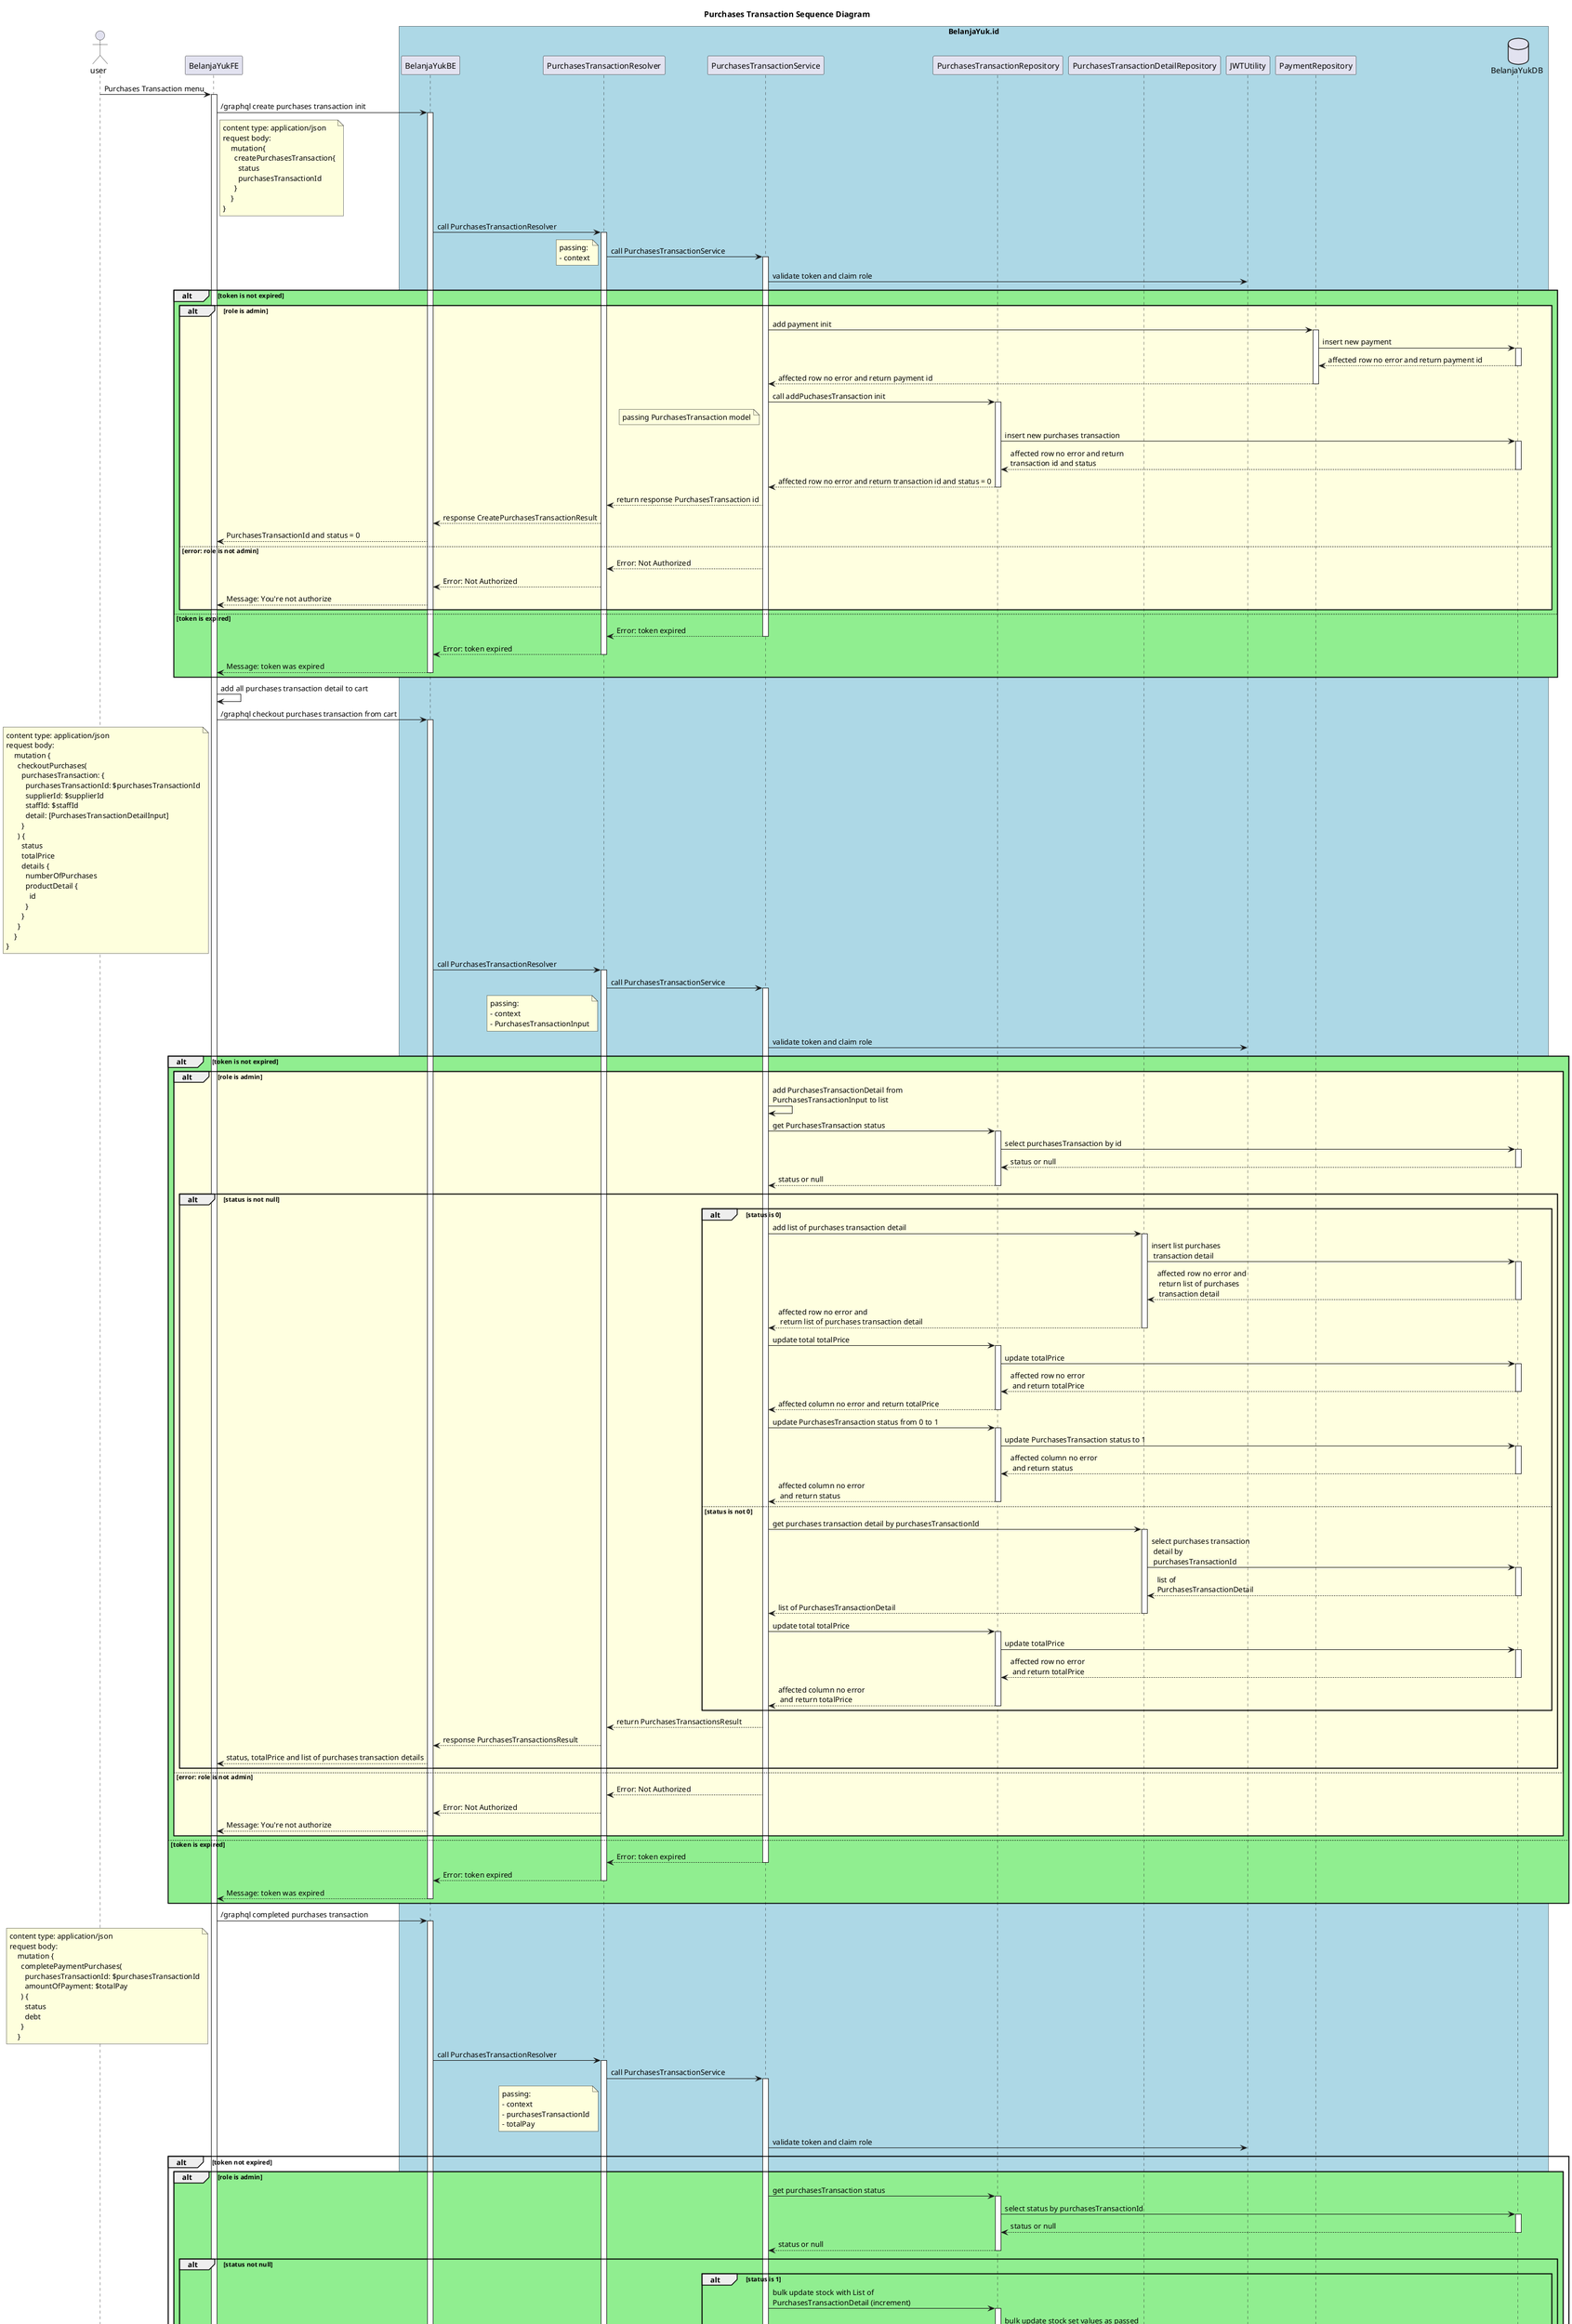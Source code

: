 @startuml
title: Purchases Transaction Sequence Diagram
actor user
participant BelanjaYukFE
database BelanjaYukDB
box "BelanjaYuk.id" #LightBlue
participant BelanjaYukBE
participant PurchasesTransactionResolver
participant PurchasesTransactionService
participant PurchasesTransactionRepository
participant PurchasesTransactionDetailRepository
participant JWTUtility
participant PaymentRepository
participant BelanjaYukDB
end box
user -> BelanjaYukFE ++ : Purchases Transaction menu
BelanjaYukFE -> BelanjaYukBE ++ : /graphql create purchases transaction init
    note right of BelanjaYukFE
    content type: application/json
    request body:
        mutation{
          createPurchasesTransaction{
            status
            purchasesTransactionId
          }
        }
    }
    end note
BelanjaYukBE -> PurchasesTransactionResolver ++ : call PurchasesTransactionResolver
PurchasesTransactionResolver -> PurchasesTransactionService ++ : call PurchasesTransactionService
    note left
    passing:
    - context
    end note
PurchasesTransactionService -> JWTUtility: validate token and claim role
alt #LightGreen token is not expired
    alt #LightYellow role is admin
    PurchasesTransactionService -> PaymentRepository ++ : add payment init
    PaymentRepository -> BelanjaYukDB ++ : insert new payment
    BelanjaYukDB --> PaymentRepository -- : affected row no error and return payment id
    PaymentRepository --> PurchasesTransactionService -- : affected row no error and return payment id
    PurchasesTransactionService -> PurchasesTransactionRepository ++ : call addPuchasesTransaction init
        note left of PurchasesTransactionService
            passing PurchasesTransaction model
        end note
    PurchasesTransactionRepository -> BelanjaYukDB ++ : insert new purchases transaction
    BelanjaYukDB --> PurchasesTransactionRepository -- : affected row no error and return \ntransaction id and status
    PurchasesTransactionRepository --> PurchasesTransactionService -- : affected row no error and return transaction id and status = 0
    PurchasesTransactionService --> PurchasesTransactionResolver : return response PurchasesTransaction id
    PurchasesTransactionResolver --> BelanjaYukBE : response CreatePurchasesTransactionResult
    BelanjaYukBE --> BelanjaYukFE : PurchasesTransactionId and status = 0
    else error: role is not admin
    PurchasesTransactionService --> PurchasesTransactionResolver : Error: Not Authorized
    PurchasesTransactionResolver --> BelanjaYukBE : Error: Not Authorized
    BelanjaYukBE --> BelanjaYukFE: Message: You're not authorize
    end alt
    else token is expired
    PurchasesTransactionService --> PurchasesTransactionResolver -- : Error: token expired
    PurchasesTransactionResolver --> BelanjaYukBE -- : Error: token expired
    BelanjaYukBE --> BelanjaYukFE -- : Message: token was expired
end alt

BelanjaYukFE -> BelanjaYukFE: add all purchases transaction detail to cart
BelanjaYukFE -> BelanjaYukBE ++ : /graphql checkout purchases transaction from cart
    note left of BelanjaYukFE
    content type: application/json
    request body:
        mutation {
          checkoutPurchases(
            purchasesTransaction: {
              purchasesTransactionId: $purchasesTransactionId
              supplierId: $supplierId
              staffId: $staffId
              detail: [PurchasesTransactionDetailInput]
            }
          ) {
            status
            totalPrice
            details {
              numberOfPurchases
              productDetail {
                id
              }
            }
          }
        }
    }
    end note
BelanjaYukBE -> PurchasesTransactionResolver ++ : call PurchasesTransactionResolver
PurchasesTransactionResolver -> PurchasesTransactionService ++ : call PurchasesTransactionService
    note left of PurchasesTransactionResolver
    passing:
    - context
    - PurchasesTransactionInput
    end note
PurchasesTransactionService -> JWTUtility: validate token and claim role
alt #LightGreen token is not expired
    alt #LightYellow role is admin
        PurchasesTransactionService -> PurchasesTransactionService : add PurchasesTransactionDetail from \nPurchasesTransactionInput to list
        PurchasesTransactionService -> PurchasesTransactionRepository ++ : get PurchasesTransaction status
        PurchasesTransactionRepository -> BelanjaYukDB ++ : select purchasesTransaction by id
        BelanjaYukDB --> PurchasesTransactionRepository -- : status or null
        PurchasesTransactionRepository --> PurchasesTransactionService -- : status or null
        alt status is not null
            alt status is 0
            PurchasesTransactionService -> PurchasesTransactionDetailRepository ++ : add list of purchases transaction detail
            PurchasesTransactionDetailRepository -> BelanjaYukDB ++ : insert list purchases\n transaction detail
            BelanjaYukDB --> PurchasesTransactionDetailRepository -- : affected row no error and\n return list of purchases\n transaction detail
            PurchasesTransactionDetailRepository --> PurchasesTransactionService -- : affected row no error and \n return list of purchases transaction detail
            PurchasesTransactionService -> PurchasesTransactionRepository ++ : update total totalPrice
            PurchasesTransactionRepository -> BelanjaYukDB ++ : update totalPrice
            BelanjaYukDB --> PurchasesTransactionRepository -- : affected row no error\n and return totalPrice
            PurchasesTransactionRepository --> PurchasesTransactionService -- : affected column no error and return totalPrice
            PurchasesTransactionService -> PurchasesTransactionRepository ++ : update PurchasesTransaction status from 0 to 1
            PurchasesTransactionRepository -> BelanjaYukDB ++ : update PurchasesTransaction status to 1
            BelanjaYukDB --> PurchasesTransactionRepository -- : affected column no error\n and return status
            PurchasesTransactionRepository --> PurchasesTransactionService -- : affected column no error\n and return status
            else status is not 0
            PurchasesTransactionService -> PurchasesTransactionDetailRepository ++ : get purchases transaction detail by purchasesTransactionId
            PurchasesTransactionDetailRepository -> BelanjaYukDB ++ : select purchases transaction\n detail by\n purchasesTransactionId
            BelanjaYukDB --> PurchasesTransactionDetailRepository -- : list of\nPurchasesTransactionDetail
            PurchasesTransactionDetailRepository --> PurchasesTransactionService -- : list of PurchasesTransactionDetail
            PurchasesTransactionService -> PurchasesTransactionRepository ++ : update total totalPrice
            PurchasesTransactionRepository -> BelanjaYukDB ++ : update totalPrice
            BelanjaYukDB --> PurchasesTransactionRepository -- : affected row no error\n and return totalPrice
            PurchasesTransactionRepository --> PurchasesTransactionService -- : affected column no error\n and return totalPrice
            end alt
            PurchasesTransactionService --> PurchasesTransactionResolver : return PurchasesTransactionsResult
            PurchasesTransactionResolver --> BelanjaYukBE: response PurchasesTransactionsResult
            BelanjaYukBE --> BelanjaYukFE: status, totalPrice and list of purchases transaction details
        end alt
        else error: role is not admin
        PurchasesTransactionService --> PurchasesTransactionResolver: Error: Not Authorized
        PurchasesTransactionResolver --> BelanjaYukBE: Error: Not Authorized
        BelanjaYukBE --> BelanjaYukFE: Message: You're not authorize
    end alt
    else token is expired
    PurchasesTransactionService --> PurchasesTransactionResolver -- : Error: token expired
    PurchasesTransactionResolver --> BelanjaYukBE -- : Error: token expired
    BelanjaYukBE --> BelanjaYukFE -- : Message: token was expired
end alt
BelanjaYukFE -> BelanjaYukBE ++ : /graphql completed purchases transaction
    note left of BelanjaYukFE
    content type: application/json
    request body:
        mutation {
          completePaymentPurchases(
            purchasesTransactionId: $purchasesTransactionId
            amountOfPayment: $totalPay
          ) {
            status
            debt
          }
        }
    end note
BelanjaYukBE -> PurchasesTransactionResolver ++ : call PurchasesTransactionResolver
PurchasesTransactionResolver -> PurchasesTransactionService ++ : call PurchasesTransactionService
    note left of PurchasesTransactionResolver
    passing:
    - context
    - purchasesTransactionId
    - totalPay
    end note
PurchasesTransactionService -> JWTUtility: validate token and claim role
alt token not expired
    alt #LightGreen role is admin
        PurchasesTransactionService -> PurchasesTransactionRepository ++ : get purchasesTransaction status
        PurchasesTransactionRepository -> BelanjaYukDB ++ : select status by purchasesTransactionId
        BelanjaYukDB --> PurchasesTransactionRepository -- : status or null
        PurchasesTransactionRepository --> PurchasesTransactionService -- : status or null
        alt status not null
            alt status is 1
                PurchasesTransactionService -> PurchasesTransactionRepository ++ : bulk update stock with List of\nPurchasesTransactionDetail (increment)
                PurchasesTransactionRepository -> BelanjaYukDB ++ : bulk update stock set values as passed\nfrom request with list of\nPurchasesTransactionDetail
                BelanjaYukDB --> PurchasesTransactionRepository -- : affected row no error
                PurchasesTransactionRepository --> PurchasesTransactionService -- : affected row no error
                PurchasesTransactionService -> PurchasesTransactionRepository ++ : update status passing PurchasesTransaction id and status = 2
                PurchasesTransactionRepository -> BelanjaYukDB ++ : update status set values as passed from\n request where purchasesTransaction id\nis given
                BelanjaYukDB --> PurchasesTransactionRepository -- : affected row no error and return\n new status
                PurchasesTransactionRepository --> PurchasesTransactionService -- : affected row no error and return new status
                PurchasesTransactionService -> PurchasesTransactionDetailRepository ++ : get list of PurchasesTransactionDetail passing\nPurchasesTransaction id
                PurchasesTransactionDetailRepository -> BelanjaYukDB ++ : select\nPurchasesTransactionDetail\nwhere\nPurchasesTransaction\nid is given
                BelanjaYukDB --> PurchasesTransactionDetailRepository -- : list of PurchasesTransactionDetail\nmodel
                PurchasesTransactionDetailRepository --> PurchasesTransactionService -- : list of\nPurchasesTransactionDetail model
                PurchasesTransactionService -> PurchasesTransactionRepository ++ : get totalPrice passing PurchasesTransaction id
                PurchasesTransactionRepository -> BelanjaYukDB ++ : select totalPrice where\nPurchasesTransaction id is given
                BelanjaYukDB --> PurchasesTransactionRepository -- : totalPrice
                PurchasesTransactionRepository --> PurchasesTransactionService -- : totalPrice
                PurchasesTransactionService -> PurchasesTransactionService: calculate debt
                note right of PurchasesTransactionService
                    debt = totalPrice - totalPay
                    if debt <= 0 PaymentStatus = 1
                    else PaymentStatus = 2
                end note
                PurchasesTransactionService -> PaymentRepository ++ : update payment status passing purchasesTransaction id, debt, amountOfPayment, and payment status
                PaymentRepository -> BelanjaYukDB ++ : update payment set values as passed\n from request where purchases transaction id is given
                BelanjaYukDB --> PaymentRepository -- : affected row no error and return debt
                PaymentRepository --> PurchasesTransactionService -- : affected row no error and return debt
                else status is not 1
                PurchasesTransactionService -> PurchasesTransactionDetailRepository ++ : get list of PurchasesTransactionDetail passing\nPurchasesTransaction id
                PurchasesTransactionDetailRepository -> BelanjaYukDB ++ : select\nPurchasesTransactionDetail\nwhere\nPurchasesTransaction\nid is given
                BelanjaYukDB --> PurchasesTransactionDetailRepository -- : list of\nPurchasesTransactionDetail\nmodel
                PurchasesTransactionDetailRepository --> PurchasesTransactionService -- : list of PurchasesTransactionDetail model
                PurchasesTransactionService -> PurchasesTransactionRepository ++ : get totalPrice and debt passing PurchasesTransaction id
                PurchasesTransactionRepository -> BelanjaYukDB ++ : select totalPrice and debt where\nPurchasesTransaction id is given
                BelanjaYukDB --> PurchasesTransactionRepository -- : totalPrice and debt
                PurchasesTransactionRepository --> PurchasesTransactionService -- : totalPrice and debt
            end alt
            PurchasesTransactionService --> PurchasesTransactionResolver: PurchasesTransactionResult
            note right of PurchasesTransactionService
            PurchasesTransactionResult(
                purchasesTransactionId,
                debt,
                amountOfPayment,
                paymentStatus
            )
            end note
            PurchasesTransactionResolver --> BelanjaYukBE: PurchasesTransactionResult
            BelanjaYukBE --> BelanjaYukFE: status, debt
        end alt
        else error: role is not admin
        PurchasesTransactionService --> PurchasesTransactionResolver: Error: Not Authorized
        PurchasesTransactionResolver --> BelanjaYukBE: Error: Not Authorized
        BelanjaYukBE --> BelanjaYukFE: Message: You're not authorize
    end alt
    else token is expired
    PurchasesTransactionService --> PurchasesTransactionResolver -- : Error: token expired
    PurchasesTransactionResolver --> BelanjaYukBE -- : Error: token expired
    BelanjaYukBE --> BelanjaYukFE -- : Message: token was expired
end alt
@enduml